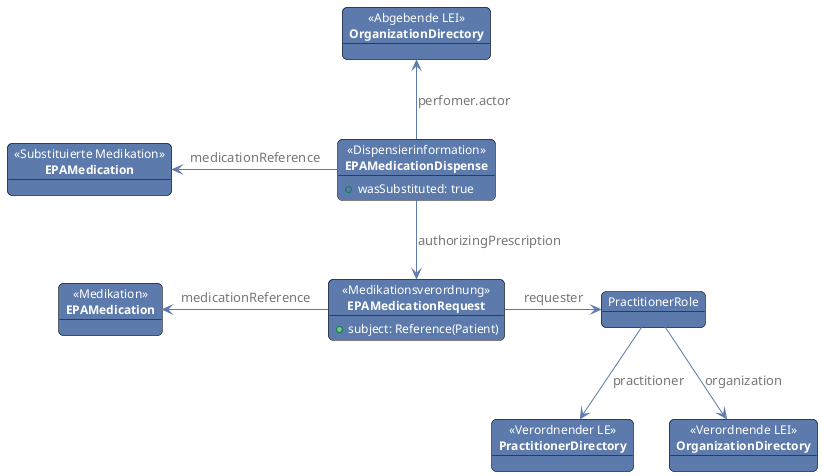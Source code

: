 @startuml medication.fhir.substitution
skinparam fixCircleLabelOverlapping false 
skinparam roundcorner 10
skinparam object {
    BackgroundColor #5c7aab
    BorderColor Black
    ArrowColor #5c7aab
    FontSize 12
    FontColor White
    NoteBackgroundColor #3483eb
    ArrowFontColor #777777
}


object "<< Verordnender LE >>\n**PractitionerDirectory**" as PrescribingPractitioner
object "<< Verordnende LEI >>\n**OrganizationDirectory**" as PrescribingOrganization
object "<< Abgebende LEI >>\n**OrganizationDirectory**" as PharmOrganization
object "PractitionerRole" as PractionerRole
object "<< Medikation >>\n**EPAMedication**" as Medication
object "<< Medikationsverordnung >>\n**EPAMedicationRequest**" as MedicationRequest {
    + subject: Reference(Patient)
}
object "<< Substituierte Medikation >>\n**EPAMedication**" as AltMedication
object "<< Dispensierinformation >>\n**EPAMedicationDispense**" as MedicationDispense {
    + wasSubstituted: true
}


MedicationRequest -l-> Medication : medicationReference
MedicationRequest -r-> PractionerRole : requester

PractionerRole -d-> PrescribingPractitioner : practitioner
PractionerRole -d-> PrescribingOrganization : organization

MedicationDispense -l-> AltMedication : medicationReference
MedicationDispense -d-> MedicationRequest : authorizingPrescription
MedicationDispense -u-> PharmOrganization : perfomer.actor

@enduml
